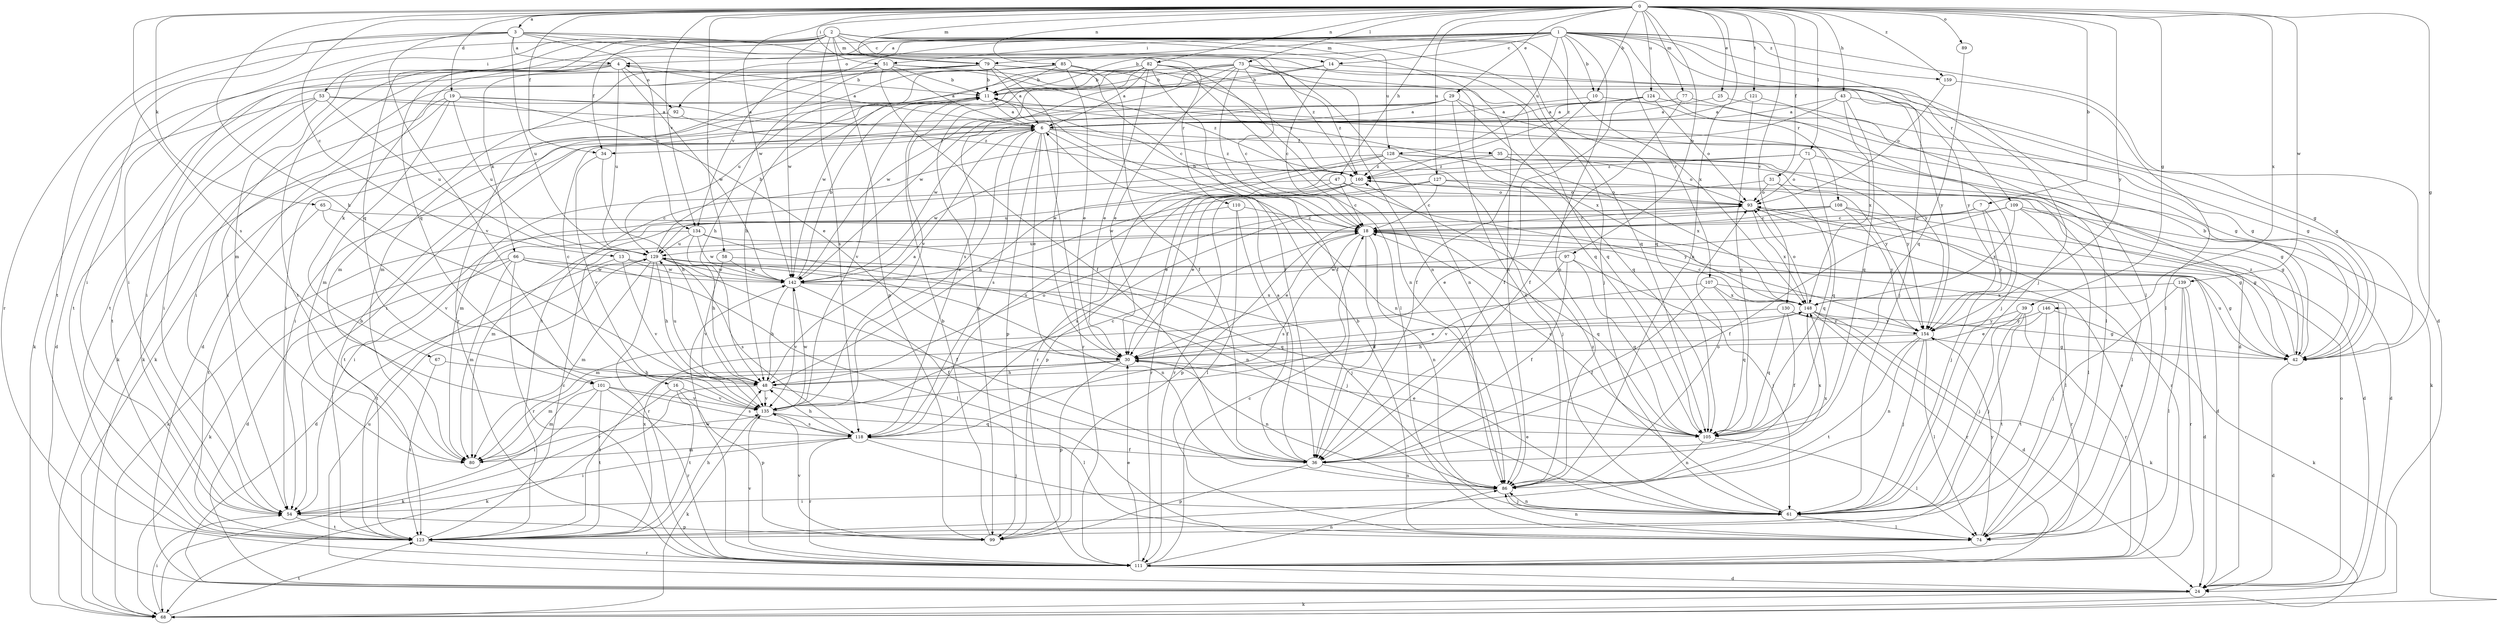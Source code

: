 strict digraph  {
0;
1;
2;
3;
4;
6;
7;
10;
11;
13;
14;
16;
18;
19;
24;
25;
29;
30;
31;
34;
35;
36;
39;
42;
43;
47;
48;
51;
53;
54;
58;
61;
65;
66;
67;
68;
71;
73;
74;
77;
79;
80;
82;
85;
86;
89;
92;
93;
97;
99;
101;
105;
107;
108;
109;
110;
111;
118;
121;
123;
124;
127;
128;
129;
130;
134;
135;
139;
142;
146;
148;
154;
159;
160;
0 -> 3  [label=a];
0 -> 7  [label=b];
0 -> 10  [label=b];
0 -> 13  [label=c];
0 -> 19  [label=d];
0 -> 25  [label=e];
0 -> 29  [label=e];
0 -> 31  [label=f];
0 -> 34  [label=f];
0 -> 39  [label=g];
0 -> 42  [label=g];
0 -> 43  [label=h];
0 -> 47  [label=h];
0 -> 48  [label=h];
0 -> 51  [label=i];
0 -> 58  [label=j];
0 -> 65  [label=k];
0 -> 71  [label=l];
0 -> 73  [label=l];
0 -> 77  [label=m];
0 -> 79  [label=m];
0 -> 82  [label=n];
0 -> 85  [label=n];
0 -> 86  [label=n];
0 -> 89  [label=o];
0 -> 97  [label=p];
0 -> 118  [label=s];
0 -> 121  [label=t];
0 -> 124  [label=u];
0 -> 127  [label=u];
0 -> 130  [label=v];
0 -> 134  [label=v];
0 -> 139  [label=w];
0 -> 142  [label=w];
0 -> 146  [label=x];
0 -> 154  [label=y];
0 -> 159  [label=z];
1 -> 4  [label=a];
1 -> 10  [label=b];
1 -> 11  [label=b];
1 -> 14  [label=c];
1 -> 24  [label=d];
1 -> 51  [label=i];
1 -> 61  [label=j];
1 -> 74  [label=l];
1 -> 79  [label=m];
1 -> 86  [label=n];
1 -> 92  [label=o];
1 -> 101  [label=q];
1 -> 107  [label=r];
1 -> 108  [label=r];
1 -> 109  [label=r];
1 -> 123  [label=t];
1 -> 128  [label=u];
1 -> 134  [label=v];
1 -> 159  [label=z];
1 -> 160  [label=z];
2 -> 14  [label=c];
2 -> 34  [label=f];
2 -> 53  [label=i];
2 -> 54  [label=i];
2 -> 61  [label=j];
2 -> 79  [label=m];
2 -> 80  [label=m];
2 -> 86  [label=n];
2 -> 99  [label=p];
2 -> 101  [label=q];
2 -> 105  [label=q];
2 -> 110  [label=r];
2 -> 118  [label=s];
2 -> 128  [label=u];
2 -> 142  [label=w];
2 -> 148  [label=x];
3 -> 4  [label=a];
3 -> 54  [label=i];
3 -> 86  [label=n];
3 -> 105  [label=q];
3 -> 111  [label=r];
3 -> 123  [label=t];
3 -> 129  [label=u];
3 -> 134  [label=v];
3 -> 135  [label=v];
3 -> 160  [label=z];
4 -> 11  [label=b];
4 -> 54  [label=i];
4 -> 66  [label=k];
4 -> 67  [label=k];
4 -> 92  [label=o];
4 -> 123  [label=t];
4 -> 129  [label=u];
4 -> 142  [label=w];
6 -> 4  [label=a];
6 -> 16  [label=c];
6 -> 30  [label=e];
6 -> 34  [label=f];
6 -> 35  [label=f];
6 -> 54  [label=i];
6 -> 86  [label=n];
6 -> 99  [label=p];
6 -> 111  [label=r];
6 -> 118  [label=s];
6 -> 160  [label=z];
7 -> 18  [label=c];
7 -> 30  [label=e];
7 -> 61  [label=j];
7 -> 154  [label=y];
10 -> 6  [label=a];
10 -> 36  [label=f];
10 -> 42  [label=g];
11 -> 6  [label=a];
11 -> 68  [label=k];
11 -> 135  [label=v];
13 -> 86  [label=n];
13 -> 123  [label=t];
13 -> 135  [label=v];
13 -> 142  [label=w];
14 -> 11  [label=b];
14 -> 18  [label=c];
14 -> 61  [label=j];
14 -> 142  [label=w];
16 -> 68  [label=k];
16 -> 99  [label=p];
16 -> 123  [label=t];
16 -> 135  [label=v];
18 -> 11  [label=b];
18 -> 24  [label=d];
18 -> 30  [label=e];
18 -> 36  [label=f];
18 -> 74  [label=l];
18 -> 86  [label=n];
18 -> 105  [label=q];
18 -> 118  [label=s];
18 -> 129  [label=u];
19 -> 6  [label=a];
19 -> 24  [label=d];
19 -> 30  [label=e];
19 -> 68  [label=k];
19 -> 80  [label=m];
19 -> 129  [label=u];
19 -> 154  [label=y];
24 -> 68  [label=k];
24 -> 93  [label=o];
24 -> 129  [label=u];
25 -> 6  [label=a];
25 -> 42  [label=g];
29 -> 6  [label=a];
29 -> 24  [label=d];
29 -> 54  [label=i];
29 -> 86  [label=n];
29 -> 105  [label=q];
29 -> 142  [label=w];
30 -> 48  [label=h];
30 -> 80  [label=m];
30 -> 86  [label=n];
30 -> 99  [label=p];
30 -> 123  [label=t];
31 -> 74  [label=l];
31 -> 93  [label=o];
31 -> 105  [label=q];
31 -> 142  [label=w];
34 -> 48  [label=h];
34 -> 135  [label=v];
35 -> 42  [label=g];
35 -> 80  [label=m];
35 -> 148  [label=x];
35 -> 154  [label=y];
35 -> 160  [label=z];
36 -> 6  [label=a];
36 -> 86  [label=n];
36 -> 99  [label=p];
36 -> 148  [label=x];
39 -> 30  [label=e];
39 -> 61  [label=j];
39 -> 111  [label=r];
39 -> 123  [label=t];
39 -> 154  [label=y];
42 -> 11  [label=b];
42 -> 24  [label=d];
42 -> 129  [label=u];
42 -> 160  [label=z];
43 -> 6  [label=a];
43 -> 42  [label=g];
43 -> 105  [label=q];
43 -> 123  [label=t];
43 -> 148  [label=x];
47 -> 18  [label=c];
47 -> 30  [label=e];
47 -> 93  [label=o];
47 -> 123  [label=t];
47 -> 154  [label=y];
48 -> 6  [label=a];
48 -> 68  [label=k];
48 -> 74  [label=l];
48 -> 93  [label=o];
48 -> 129  [label=u];
48 -> 135  [label=v];
51 -> 6  [label=a];
51 -> 11  [label=b];
51 -> 36  [label=f];
51 -> 48  [label=h];
51 -> 68  [label=k];
51 -> 80  [label=m];
51 -> 154  [label=y];
51 -> 160  [label=z];
53 -> 6  [label=a];
53 -> 24  [label=d];
53 -> 54  [label=i];
53 -> 123  [label=t];
53 -> 129  [label=u];
53 -> 148  [label=x];
54 -> 99  [label=p];
54 -> 123  [label=t];
58 -> 105  [label=q];
58 -> 135  [label=v];
58 -> 142  [label=w];
61 -> 30  [label=e];
61 -> 74  [label=l];
61 -> 86  [label=n];
61 -> 160  [label=z];
65 -> 18  [label=c];
65 -> 123  [label=t];
65 -> 135  [label=v];
66 -> 24  [label=d];
66 -> 42  [label=g];
66 -> 68  [label=k];
66 -> 74  [label=l];
66 -> 80  [label=m];
66 -> 111  [label=r];
66 -> 142  [label=w];
67 -> 48  [label=h];
67 -> 123  [label=t];
68 -> 54  [label=i];
68 -> 123  [label=t];
71 -> 68  [label=k];
71 -> 93  [label=o];
71 -> 105  [label=q];
71 -> 118  [label=s];
71 -> 160  [label=z];
73 -> 11  [label=b];
73 -> 18  [label=c];
73 -> 30  [label=e];
73 -> 36  [label=f];
73 -> 48  [label=h];
73 -> 86  [label=n];
73 -> 118  [label=s];
73 -> 142  [label=w];
73 -> 154  [label=y];
73 -> 160  [label=z];
74 -> 11  [label=b];
74 -> 86  [label=n];
74 -> 154  [label=y];
77 -> 6  [label=a];
77 -> 36  [label=f];
77 -> 61  [label=j];
79 -> 6  [label=a];
79 -> 11  [label=b];
79 -> 18  [label=c];
79 -> 30  [label=e];
79 -> 42  [label=g];
79 -> 54  [label=i];
79 -> 111  [label=r];
79 -> 123  [label=t];
80 -> 135  [label=v];
82 -> 6  [label=a];
82 -> 11  [label=b];
82 -> 30  [label=e];
82 -> 36  [label=f];
82 -> 74  [label=l];
82 -> 86  [label=n];
82 -> 99  [label=p];
82 -> 105  [label=q];
82 -> 135  [label=v];
82 -> 142  [label=w];
85 -> 11  [label=b];
85 -> 30  [label=e];
85 -> 36  [label=f];
85 -> 54  [label=i];
85 -> 80  [label=m];
85 -> 105  [label=q];
85 -> 129  [label=u];
85 -> 160  [label=z];
86 -> 54  [label=i];
86 -> 61  [label=j];
86 -> 93  [label=o];
86 -> 148  [label=x];
89 -> 105  [label=q];
92 -> 68  [label=k];
92 -> 160  [label=z];
93 -> 18  [label=c];
93 -> 42  [label=g];
93 -> 118  [label=s];
93 -> 148  [label=x];
97 -> 36  [label=f];
97 -> 61  [label=j];
97 -> 105  [label=q];
97 -> 135  [label=v];
97 -> 142  [label=w];
99 -> 11  [label=b];
99 -> 135  [label=v];
101 -> 54  [label=i];
101 -> 80  [label=m];
101 -> 111  [label=r];
101 -> 118  [label=s];
101 -> 123  [label=t];
101 -> 135  [label=v];
105 -> 18  [label=c];
105 -> 30  [label=e];
105 -> 74  [label=l];
105 -> 86  [label=n];
107 -> 36  [label=f];
107 -> 80  [label=m];
107 -> 105  [label=q];
107 -> 111  [label=r];
107 -> 148  [label=x];
108 -> 18  [label=c];
108 -> 24  [label=d];
108 -> 80  [label=m];
108 -> 99  [label=p];
108 -> 111  [label=r];
108 -> 154  [label=y];
109 -> 18  [label=c];
109 -> 24  [label=d];
109 -> 36  [label=f];
109 -> 42  [label=g];
109 -> 74  [label=l];
109 -> 148  [label=x];
110 -> 18  [label=c];
110 -> 36  [label=f];
110 -> 54  [label=i];
110 -> 74  [label=l];
111 -> 18  [label=c];
111 -> 24  [label=d];
111 -> 30  [label=e];
111 -> 86  [label=n];
111 -> 93  [label=o];
111 -> 135  [label=v];
111 -> 142  [label=w];
118 -> 36  [label=f];
118 -> 48  [label=h];
118 -> 54  [label=i];
118 -> 61  [label=j];
118 -> 80  [label=m];
118 -> 111  [label=r];
121 -> 6  [label=a];
121 -> 74  [label=l];
121 -> 105  [label=q];
123 -> 11  [label=b];
123 -> 18  [label=c];
123 -> 48  [label=h];
123 -> 111  [label=r];
123 -> 148  [label=x];
124 -> 6  [label=a];
124 -> 36  [label=f];
124 -> 42  [label=g];
124 -> 54  [label=i];
124 -> 93  [label=o];
127 -> 18  [label=c];
127 -> 30  [label=e];
127 -> 42  [label=g];
127 -> 93  [label=o];
127 -> 111  [label=r];
128 -> 48  [label=h];
128 -> 61  [label=j];
128 -> 93  [label=o];
128 -> 111  [label=r];
128 -> 142  [label=w];
128 -> 154  [label=y];
128 -> 160  [label=z];
129 -> 11  [label=b];
129 -> 24  [label=d];
129 -> 36  [label=f];
129 -> 48  [label=h];
129 -> 61  [label=j];
129 -> 80  [label=m];
129 -> 111  [label=r];
129 -> 118  [label=s];
129 -> 142  [label=w];
130 -> 30  [label=e];
130 -> 36  [label=f];
130 -> 42  [label=g];
130 -> 105  [label=q];
130 -> 154  [label=y];
134 -> 48  [label=h];
134 -> 61  [label=j];
134 -> 68  [label=k];
134 -> 86  [label=n];
134 -> 129  [label=u];
134 -> 142  [label=w];
135 -> 6  [label=a];
135 -> 18  [label=c];
135 -> 68  [label=k];
135 -> 105  [label=q];
135 -> 118  [label=s];
135 -> 142  [label=w];
139 -> 24  [label=d];
139 -> 61  [label=j];
139 -> 74  [label=l];
139 -> 111  [label=r];
139 -> 148  [label=x];
142 -> 11  [label=b];
142 -> 36  [label=f];
142 -> 48  [label=h];
142 -> 135  [label=v];
142 -> 148  [label=x];
146 -> 61  [label=j];
146 -> 68  [label=k];
146 -> 123  [label=t];
146 -> 154  [label=y];
148 -> 18  [label=c];
148 -> 24  [label=d];
148 -> 48  [label=h];
148 -> 68  [label=k];
148 -> 93  [label=o];
148 -> 111  [label=r];
148 -> 154  [label=y];
154 -> 30  [label=e];
154 -> 42  [label=g];
154 -> 61  [label=j];
154 -> 74  [label=l];
154 -> 86  [label=n];
154 -> 123  [label=t];
159 -> 74  [label=l];
159 -> 93  [label=o];
160 -> 93  [label=o];
160 -> 99  [label=p];
160 -> 111  [label=r];
160 -> 129  [label=u];
}
